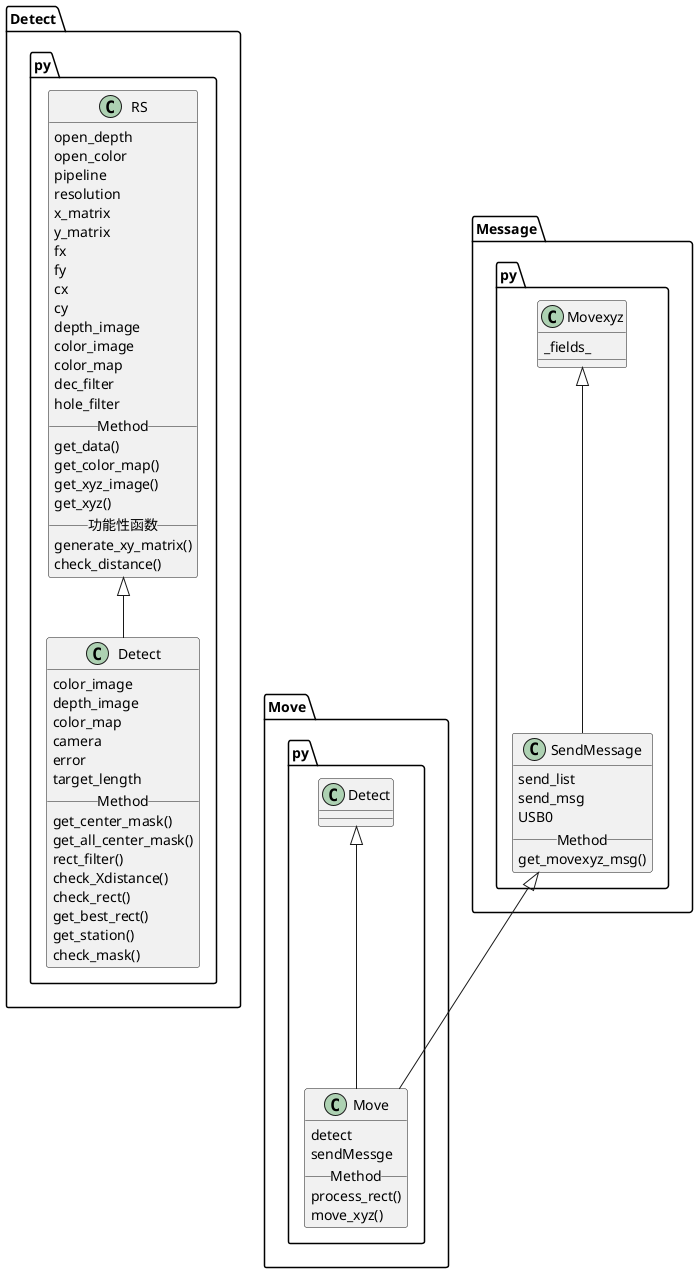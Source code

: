 @startuml
package Detect.py
{

    class RS
    {
        open_depth
        open_color
        pipeline
        resolution
        x_matrix
        y_matrix
        fx
        fy
        cx
        cy
        depth_image
        color_image
        color_map
        dec_filter
        hole_filter
        __Method__
        get_data()
        get_color_map()
        get_xyz_image()
        get_xyz()
        __功能性函数__
        generate_xy_matrix()
        check_distance()
    }


    class Detect
    {
        color_image
        depth_image
        color_map
        camera
        error
        target_length
        __Method__
        get_center_mask()
        get_all_center_mask()
        rect_filter()
        check_Xdistance()
        check_rect()
        get_best_rect()
        get_station()
        check_mask()
    }

    Detect-up-|>RS
}

package Message.py
{
    class Movexyz
    {
        _fields_
    }

    class SendMessage
    {
        send_list
        send_msg
        USB0
        __Method__
        get_movexyz_msg()
    }

    SendMessage-up-|>Movexyz

}



package Move.py
{
    class Move
    {
        detect
        sendMessge
        __Method__
        process_rect()
        move_xyz()
    }

    Move-up--|>Detect
    Move-up--|>SendMessage


}



@enduml

